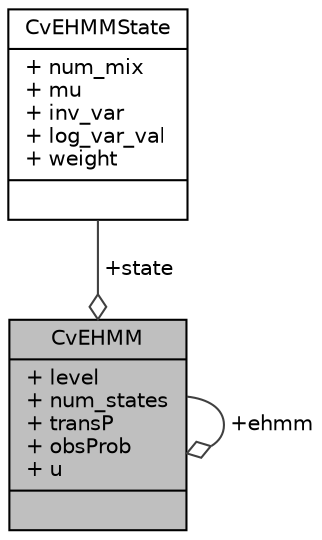 digraph "CvEHMM"
{
 // LATEX_PDF_SIZE
  edge [fontname="Helvetica",fontsize="10",labelfontname="Helvetica",labelfontsize="10"];
  node [fontname="Helvetica",fontsize="10",shape=record];
  Node1 [label="{CvEHMM\n|+ level\l+ num_states\l+ transP\l+ obsProb\l+ u\l|}",height=0.2,width=0.4,color="black", fillcolor="grey75", style="filled", fontcolor="black",tooltip=" "];
  Node2 -> Node1 [color="grey25",fontsize="10",style="solid",label=" +state" ,arrowhead="odiamond",fontname="Helvetica"];
  Node2 [label="{CvEHMMState\n|+ num_mix\l+ mu\l+ inv_var\l+ log_var_val\l+ weight\l|}",height=0.2,width=0.4,color="black", fillcolor="white", style="filled",URL="$struct_cv_e_h_m_m_state.html",tooltip=" "];
  Node1 -> Node1 [color="grey25",fontsize="10",style="solid",label=" +ehmm" ,arrowhead="odiamond",fontname="Helvetica"];
}
